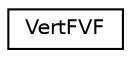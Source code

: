 digraph "Graphical Class Hierarchy"
{
  edge [fontname="Helvetica",fontsize="10",labelfontname="Helvetica",labelfontsize="10"];
  node [fontname="Helvetica",fontsize="10",shape=record];
  rankdir="LR";
  Node1 [label="VertFVF",height=0.2,width=0.4,color="black", fillcolor="white", style="filled",URL="$struct_vert_f_v_f.html"];
}
